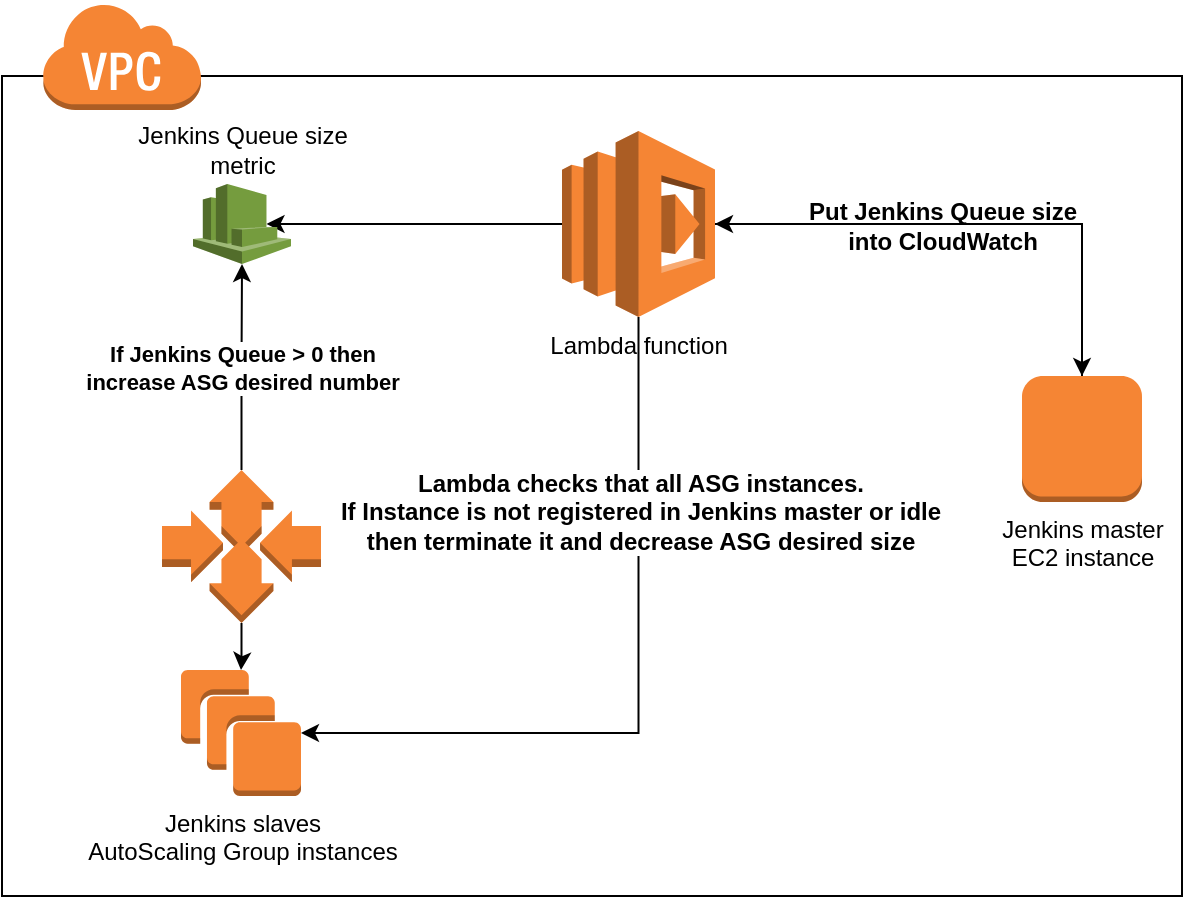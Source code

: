<mxfile version="10.5.8" type="device"><diagram id="rAHOc0MmedUj-49ffsmW" name="Page-1"><mxGraphModel dx="763" dy="473" grid="1" gridSize="10" guides="1" tooltips="1" connect="1" arrows="1" fold="1" page="1" pageScale="1" pageWidth="850" pageHeight="1100" math="0" shadow="0"><root><mxCell id="0"/><mxCell id="1" parent="0"/><mxCell id="vxRk6MzLOYOirOp3KC0Y-19" value="" style="rounded=0;whiteSpace=wrap;html=1;" vertex="1" parent="1"><mxGeometry x="220" y="80" width="590" height="410" as="geometry"/></mxCell><mxCell id="vxRk6MzLOYOirOp3KC0Y-9" style="edgeStyle=orthogonalEdgeStyle;rounded=0;orthogonalLoop=1;jettySize=auto;html=1;" edge="1" parent="1" source="vxRk6MzLOYOirOp3KC0Y-1" target="vxRk6MzLOYOirOp3KC0Y-3"><mxGeometry relative="1" as="geometry"/></mxCell><mxCell id="vxRk6MzLOYOirOp3KC0Y-10" value="Put Jenkins Queue size&lt;br&gt;into CloudWatch" style="text;html=1;resizable=0;points=[];align=center;verticalAlign=middle;labelBackgroundColor=#ffffff;fontStyle=1" vertex="1" connectable="0" parent="vxRk6MzLOYOirOp3KC0Y-9"><mxGeometry x="-0.129" y="-1" relative="1" as="geometry"><mxPoint as="offset"/></mxGeometry></mxCell><mxCell id="vxRk6MzLOYOirOp3KC0Y-12" style="edgeStyle=orthogonalEdgeStyle;rounded=0;orthogonalLoop=1;jettySize=auto;html=1;entryX=0.75;entryY=0.5;entryDx=0;entryDy=0;entryPerimeter=0;" edge="1" parent="1" source="vxRk6MzLOYOirOp3KC0Y-1" target="vxRk6MzLOYOirOp3KC0Y-11"><mxGeometry relative="1" as="geometry"/></mxCell><mxCell id="vxRk6MzLOYOirOp3KC0Y-14" style="edgeStyle=orthogonalEdgeStyle;rounded=0;orthogonalLoop=1;jettySize=auto;html=1;entryX=1;entryY=0.5;entryDx=0;entryDy=0;entryPerimeter=0;" edge="1" parent="1" source="vxRk6MzLOYOirOp3KC0Y-1" target="vxRk6MzLOYOirOp3KC0Y-2"><mxGeometry relative="1" as="geometry"><Array as="points"><mxPoint x="538" y="409"/></Array></mxGeometry></mxCell><mxCell id="vxRk6MzLOYOirOp3KC0Y-15" value="Lambda checks that all ASG instances.&lt;br&gt;If Instance is not registered in Jenkins master or&amp;nbsp;idle&lt;br&gt;then terminate it and decrease ASG desired size&lt;br&gt;" style="text;html=1;resizable=0;points=[];align=center;verticalAlign=middle;labelBackgroundColor=#ffffff;fontStyle=1" vertex="1" connectable="0" parent="vxRk6MzLOYOirOp3KC0Y-14"><mxGeometry x="-0.484" relative="1" as="geometry"><mxPoint as="offset"/></mxGeometry></mxCell><mxCell id="vxRk6MzLOYOirOp3KC0Y-1" value="Lambda function" style="outlineConnect=0;dashed=0;verticalLabelPosition=bottom;verticalAlign=top;align=center;html=1;shape=mxgraph.aws3.lambda;fillColor=#F58534;gradientColor=none;fontStyle=0" vertex="1" parent="1"><mxGeometry x="500" y="107.5" width="76.5" height="93" as="geometry"/></mxCell><mxCell id="vxRk6MzLOYOirOp3KC0Y-2" value="Jenkins slaves&lt;br&gt;AutoScaling Group instances&lt;br&gt;" style="outlineConnect=0;dashed=0;verticalLabelPosition=bottom;verticalAlign=top;align=center;html=1;shape=mxgraph.aws3.instances;fillColor=#F58534;gradientColor=none;" vertex="1" parent="1"><mxGeometry x="309.5" y="377" width="60" height="63" as="geometry"/></mxCell><mxCell id="vxRk6MzLOYOirOp3KC0Y-18" style="edgeStyle=orthogonalEdgeStyle;rounded=0;orthogonalLoop=1;jettySize=auto;html=1;entryX=1;entryY=0.5;entryDx=0;entryDy=0;entryPerimeter=0;" edge="1" parent="1" source="vxRk6MzLOYOirOp3KC0Y-3" target="vxRk6MzLOYOirOp3KC0Y-1"><mxGeometry relative="1" as="geometry"><Array as="points"><mxPoint x="760" y="154"/></Array></mxGeometry></mxCell><mxCell id="vxRk6MzLOYOirOp3KC0Y-3" value="Jenkins master&lt;br&gt;EC2 instance" style="outlineConnect=0;dashed=0;verticalLabelPosition=bottom;verticalAlign=top;align=center;html=1;shape=mxgraph.aws3.instance;fillColor=#F58534;gradientColor=none;" vertex="1" parent="1"><mxGeometry x="730" y="230" width="60" height="63" as="geometry"/></mxCell><mxCell id="vxRk6MzLOYOirOp3KC0Y-7" style="edgeStyle=orthogonalEdgeStyle;rounded=0;orthogonalLoop=1;jettySize=auto;html=1;" edge="1" parent="1" source="vxRk6MzLOYOirOp3KC0Y-4" target="vxRk6MzLOYOirOp3KC0Y-2"><mxGeometry relative="1" as="geometry"/></mxCell><mxCell id="vxRk6MzLOYOirOp3KC0Y-13" value="If Jenkins Queue &amp;gt; 0 then &lt;br&gt;increase ASG desired number" style="edgeStyle=orthogonalEdgeStyle;rounded=0;orthogonalLoop=1;jettySize=auto;html=1;entryX=0.5;entryY=1;entryDx=0;entryDy=0;entryPerimeter=0;fontStyle=1" edge="1" parent="1" source="vxRk6MzLOYOirOp3KC0Y-4" target="vxRk6MzLOYOirOp3KC0Y-11"><mxGeometry relative="1" as="geometry"/></mxCell><mxCell id="vxRk6MzLOYOirOp3KC0Y-4" value="" style="outlineConnect=0;dashed=0;verticalLabelPosition=bottom;verticalAlign=top;align=center;html=1;shape=mxgraph.aws3.auto_scaling;fillColor=#F58534;gradientColor=none;" vertex="1" parent="1"><mxGeometry x="300" y="277" width="79.5" height="76.5" as="geometry"/></mxCell><mxCell id="vxRk6MzLOYOirOp3KC0Y-5" value="" style="outlineConnect=0;dashed=0;verticalLabelPosition=bottom;verticalAlign=top;align=center;html=1;shape=mxgraph.aws3.virtual_private_cloud;fillColor=#F58534;gradientColor=none;" vertex="1" parent="1"><mxGeometry x="240" y="43" width="79.5" height="54" as="geometry"/></mxCell><mxCell id="vxRk6MzLOYOirOp3KC0Y-11" value="Jenkins Queue size&lt;br&gt;metric&lt;br&gt;" style="outlineConnect=0;dashed=0;verticalLabelPosition=top;verticalAlign=bottom;align=center;html=1;shape=mxgraph.aws3.cloudwatch;fillColor=#759C3E;gradientColor=none;labelPosition=center;" vertex="1" parent="1"><mxGeometry x="315.5" y="134" width="49" height="40" as="geometry"/></mxCell></root></mxGraphModel></diagram></mxfile>